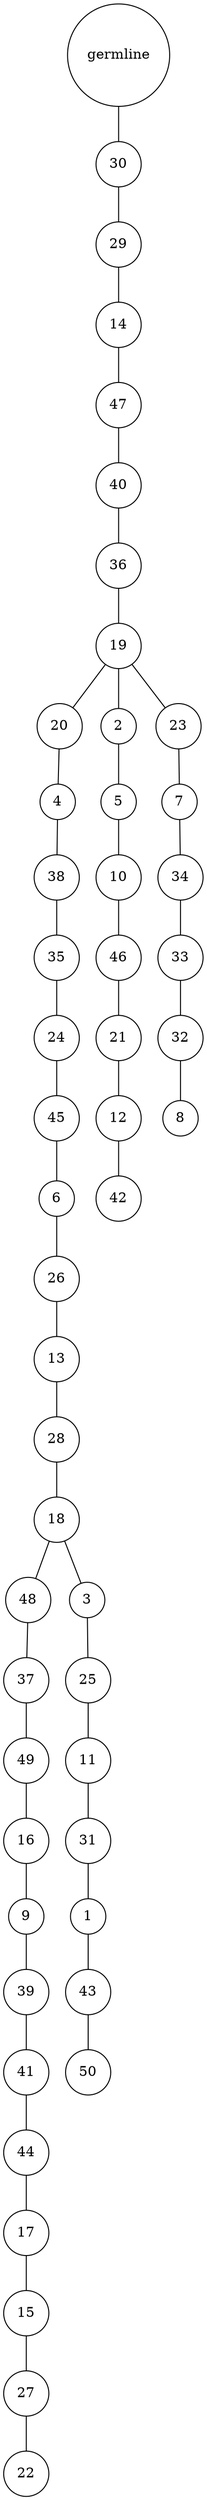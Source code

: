 graph {
	rankdir=UD;
	splines=line;
	node [shape=circle]
	"0x7f5df78a9c40" [label="germline"];
	"0x7f5df78a9c70" [label="30"];
	"0x7f5df78a9c40" -- "0x7f5df78a9c70" ;
	"0x7f5df78a9ca0" [label="29"];
	"0x7f5df78a9c70" -- "0x7f5df78a9ca0" ;
	"0x7f5df78a9cd0" [label="14"];
	"0x7f5df78a9ca0" -- "0x7f5df78a9cd0" ;
	"0x7f5df78a9d00" [label="47"];
	"0x7f5df78a9cd0" -- "0x7f5df78a9d00" ;
	"0x7f5df78a9d30" [label="40"];
	"0x7f5df78a9d00" -- "0x7f5df78a9d30" ;
	"0x7f5df78a9d60" [label="36"];
	"0x7f5df78a9d30" -- "0x7f5df78a9d60" ;
	"0x7f5df78a9d90" [label="19"];
	"0x7f5df78a9d60" -- "0x7f5df78a9d90" ;
	"0x7f5df78a9dc0" [label="20"];
	"0x7f5df78a9d90" -- "0x7f5df78a9dc0" ;
	"0x7f5df78a9df0" [label="4"];
	"0x7f5df78a9dc0" -- "0x7f5df78a9df0" ;
	"0x7f5df78a9e20" [label="38"];
	"0x7f5df78a9df0" -- "0x7f5df78a9e20" ;
	"0x7f5df78a9e50" [label="35"];
	"0x7f5df78a9e20" -- "0x7f5df78a9e50" ;
	"0x7f5df78a9e80" [label="24"];
	"0x7f5df78a9e50" -- "0x7f5df78a9e80" ;
	"0x7f5df78a9eb0" [label="45"];
	"0x7f5df78a9e80" -- "0x7f5df78a9eb0" ;
	"0x7f5df78a9ee0" [label="6"];
	"0x7f5df78a9eb0" -- "0x7f5df78a9ee0" ;
	"0x7f5df78a9f10" [label="26"];
	"0x7f5df78a9ee0" -- "0x7f5df78a9f10" ;
	"0x7f5df78a9f40" [label="13"];
	"0x7f5df78a9f10" -- "0x7f5df78a9f40" ;
	"0x7f5df78a9f70" [label="28"];
	"0x7f5df78a9f40" -- "0x7f5df78a9f70" ;
	"0x7f5df78a9fa0" [label="18"];
	"0x7f5df78a9f70" -- "0x7f5df78a9fa0" ;
	"0x7f5df78a9fd0" [label="48"];
	"0x7f5df78a9fa0" -- "0x7f5df78a9fd0" ;
	"0x7f5df78ba040" [label="37"];
	"0x7f5df78a9fd0" -- "0x7f5df78ba040" ;
	"0x7f5df78ba070" [label="49"];
	"0x7f5df78ba040" -- "0x7f5df78ba070" ;
	"0x7f5df78ba0a0" [label="16"];
	"0x7f5df78ba070" -- "0x7f5df78ba0a0" ;
	"0x7f5df78ba0d0" [label="9"];
	"0x7f5df78ba0a0" -- "0x7f5df78ba0d0" ;
	"0x7f5df78ba100" [label="39"];
	"0x7f5df78ba0d0" -- "0x7f5df78ba100" ;
	"0x7f5df78ba130" [label="41"];
	"0x7f5df78ba100" -- "0x7f5df78ba130" ;
	"0x7f5df78ba160" [label="44"];
	"0x7f5df78ba130" -- "0x7f5df78ba160" ;
	"0x7f5df78ba190" [label="17"];
	"0x7f5df78ba160" -- "0x7f5df78ba190" ;
	"0x7f5df78ba1c0" [label="15"];
	"0x7f5df78ba190" -- "0x7f5df78ba1c0" ;
	"0x7f5df78ba1f0" [label="27"];
	"0x7f5df78ba1c0" -- "0x7f5df78ba1f0" ;
	"0x7f5df78ba220" [label="22"];
	"0x7f5df78ba1f0" -- "0x7f5df78ba220" ;
	"0x7f5df78ba250" [label="3"];
	"0x7f5df78a9fa0" -- "0x7f5df78ba250" ;
	"0x7f5df78ba280" [label="25"];
	"0x7f5df78ba250" -- "0x7f5df78ba280" ;
	"0x7f5df78ba2b0" [label="11"];
	"0x7f5df78ba280" -- "0x7f5df78ba2b0" ;
	"0x7f5df78ba2e0" [label="31"];
	"0x7f5df78ba2b0" -- "0x7f5df78ba2e0" ;
	"0x7f5df78ba310" [label="1"];
	"0x7f5df78ba2e0" -- "0x7f5df78ba310" ;
	"0x7f5df78ba340" [label="43"];
	"0x7f5df78ba310" -- "0x7f5df78ba340" ;
	"0x7f5df78ba370" [label="50"];
	"0x7f5df78ba340" -- "0x7f5df78ba370" ;
	"0x7f5df78ba3a0" [label="2"];
	"0x7f5df78a9d90" -- "0x7f5df78ba3a0" ;
	"0x7f5df78ba3d0" [label="5"];
	"0x7f5df78ba3a0" -- "0x7f5df78ba3d0" ;
	"0x7f5df78ba400" [label="10"];
	"0x7f5df78ba3d0" -- "0x7f5df78ba400" ;
	"0x7f5df78ba430" [label="46"];
	"0x7f5df78ba400" -- "0x7f5df78ba430" ;
	"0x7f5df78ba460" [label="21"];
	"0x7f5df78ba430" -- "0x7f5df78ba460" ;
	"0x7f5df78ba490" [label="12"];
	"0x7f5df78ba460" -- "0x7f5df78ba490" ;
	"0x7f5df78ba4c0" [label="42"];
	"0x7f5df78ba490" -- "0x7f5df78ba4c0" ;
	"0x7f5df78ba4f0" [label="23"];
	"0x7f5df78a9d90" -- "0x7f5df78ba4f0" ;
	"0x7f5df78ba520" [label="7"];
	"0x7f5df78ba4f0" -- "0x7f5df78ba520" ;
	"0x7f5df78ba550" [label="34"];
	"0x7f5df78ba520" -- "0x7f5df78ba550" ;
	"0x7f5df78ba580" [label="33"];
	"0x7f5df78ba550" -- "0x7f5df78ba580" ;
	"0x7f5df78ba5b0" [label="32"];
	"0x7f5df78ba580" -- "0x7f5df78ba5b0" ;
	"0x7f5df78ba5e0" [label="8"];
	"0x7f5df78ba5b0" -- "0x7f5df78ba5e0" ;
}
